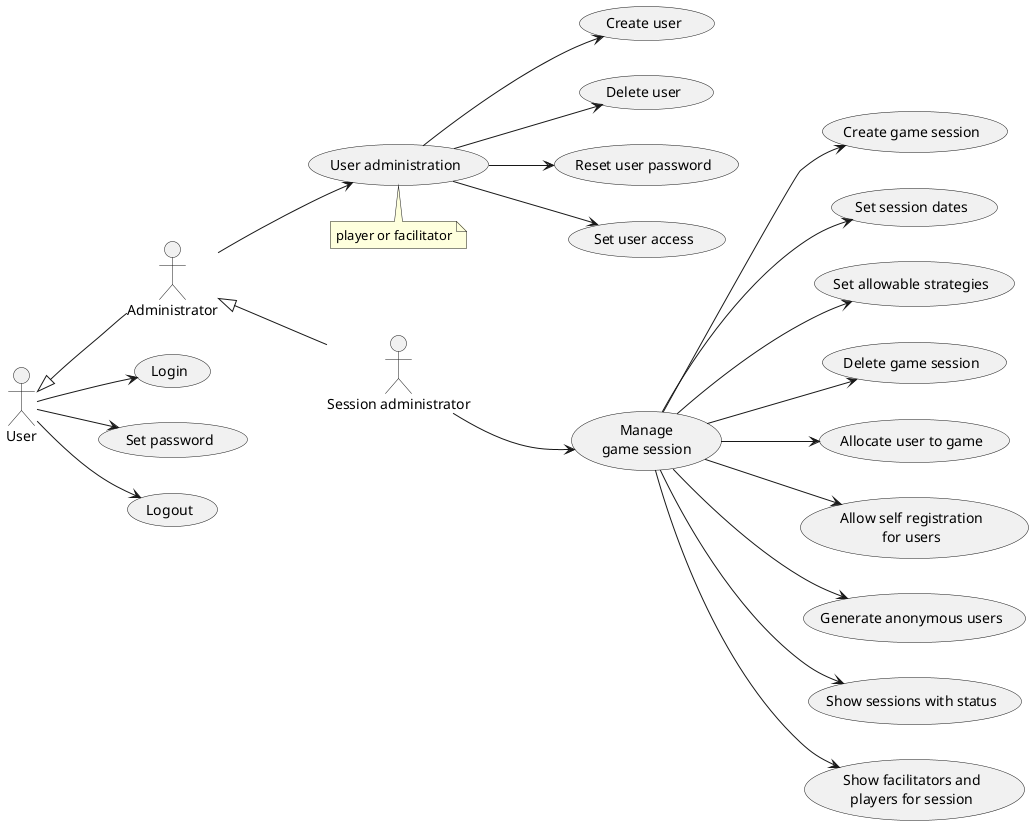 @startuml
left to right direction
 
"Session administrator" as SA
User <|-- Administrator
Administrator <|-- SA

User --> (Login)
User --> (Set password)
User --> (Logout)

Administrator --> (User administration)
note bottom
  player or facilitator
end note

(User administration) --> (Create user)
(User administration) --> (Delete user)
(User administration) --> (Reset user password)
(User administration) --> (Set user access)

"Manage\ngame session" as (Manage)
SA --> Manage : "\n\n\n\n\n\n\n\n\n\n"
Manage --> (Create game session)
Manage --> (Set session dates)
Manage --> (Set allowable strategies)
Manage --> (Delete game session)
Manage --> (Allocate user to game)
Manage --> (Allow self registration\nfor users)
Manage --> (Generate anonymous users)
Manage --> (Show sessions with status)
Manage --> (Show facilitators and\nplayers for session)

@enduml
